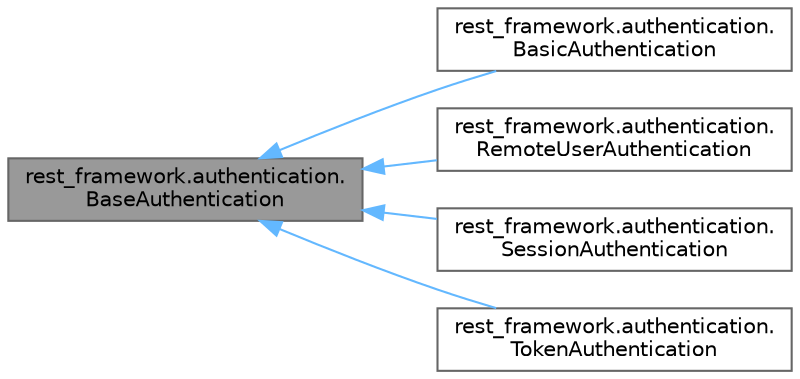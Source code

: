 digraph "rest_framework.authentication.BaseAuthentication"
{
 // LATEX_PDF_SIZE
  bgcolor="transparent";
  edge [fontname=Helvetica,fontsize=10,labelfontname=Helvetica,labelfontsize=10];
  node [fontname=Helvetica,fontsize=10,shape=box,height=0.2,width=0.4];
  rankdir="LR";
  Node1 [id="Node000001",label="rest_framework.authentication.\lBaseAuthentication",height=0.2,width=0.4,color="gray40", fillcolor="grey60", style="filled", fontcolor="black",tooltip=" "];
  Node1 -> Node2 [id="edge5_Node000001_Node000002",dir="back",color="steelblue1",style="solid",tooltip=" "];
  Node2 [id="Node000002",label="rest_framework.authentication.\lBasicAuthentication",height=0.2,width=0.4,color="gray40", fillcolor="white", style="filled",URL="$classrest__framework_1_1authentication_1_1BasicAuthentication.html",tooltip=" "];
  Node1 -> Node3 [id="edge6_Node000001_Node000003",dir="back",color="steelblue1",style="solid",tooltip=" "];
  Node3 [id="Node000003",label="rest_framework.authentication.\lRemoteUserAuthentication",height=0.2,width=0.4,color="gray40", fillcolor="white", style="filled",URL="$classrest__framework_1_1authentication_1_1RemoteUserAuthentication.html",tooltip=" "];
  Node1 -> Node4 [id="edge7_Node000001_Node000004",dir="back",color="steelblue1",style="solid",tooltip=" "];
  Node4 [id="Node000004",label="rest_framework.authentication.\lSessionAuthentication",height=0.2,width=0.4,color="gray40", fillcolor="white", style="filled",URL="$classrest__framework_1_1authentication_1_1SessionAuthentication.html",tooltip=" "];
  Node1 -> Node5 [id="edge8_Node000001_Node000005",dir="back",color="steelblue1",style="solid",tooltip=" "];
  Node5 [id="Node000005",label="rest_framework.authentication.\lTokenAuthentication",height=0.2,width=0.4,color="gray40", fillcolor="white", style="filled",URL="$classrest__framework_1_1authentication_1_1TokenAuthentication.html",tooltip=" "];
}
